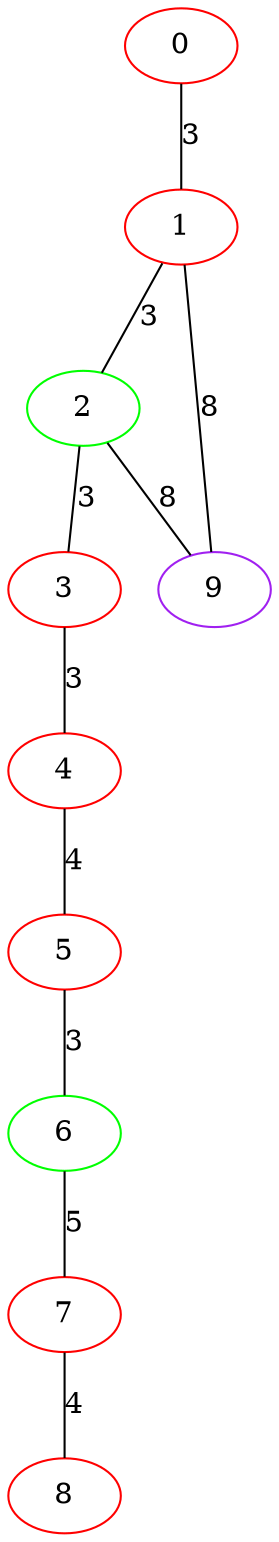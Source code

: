 graph "" {
0 [color=red, weight=1];
1 [color=red, weight=1];
2 [color=green, weight=2];
3 [color=red, weight=1];
4 [color=red, weight=1];
5 [color=red, weight=1];
6 [color=green, weight=2];
7 [color=red, weight=1];
8 [color=red, weight=1];
9 [color=purple, weight=4];
0 -- 1  [key=0, label=3];
1 -- 9  [key=0, label=8];
1 -- 2  [key=0, label=3];
2 -- 3  [key=0, label=3];
2 -- 9  [key=0, label=8];
3 -- 4  [key=0, label=3];
4 -- 5  [key=0, label=4];
5 -- 6  [key=0, label=3];
6 -- 7  [key=0, label=5];
7 -- 8  [key=0, label=4];
}
